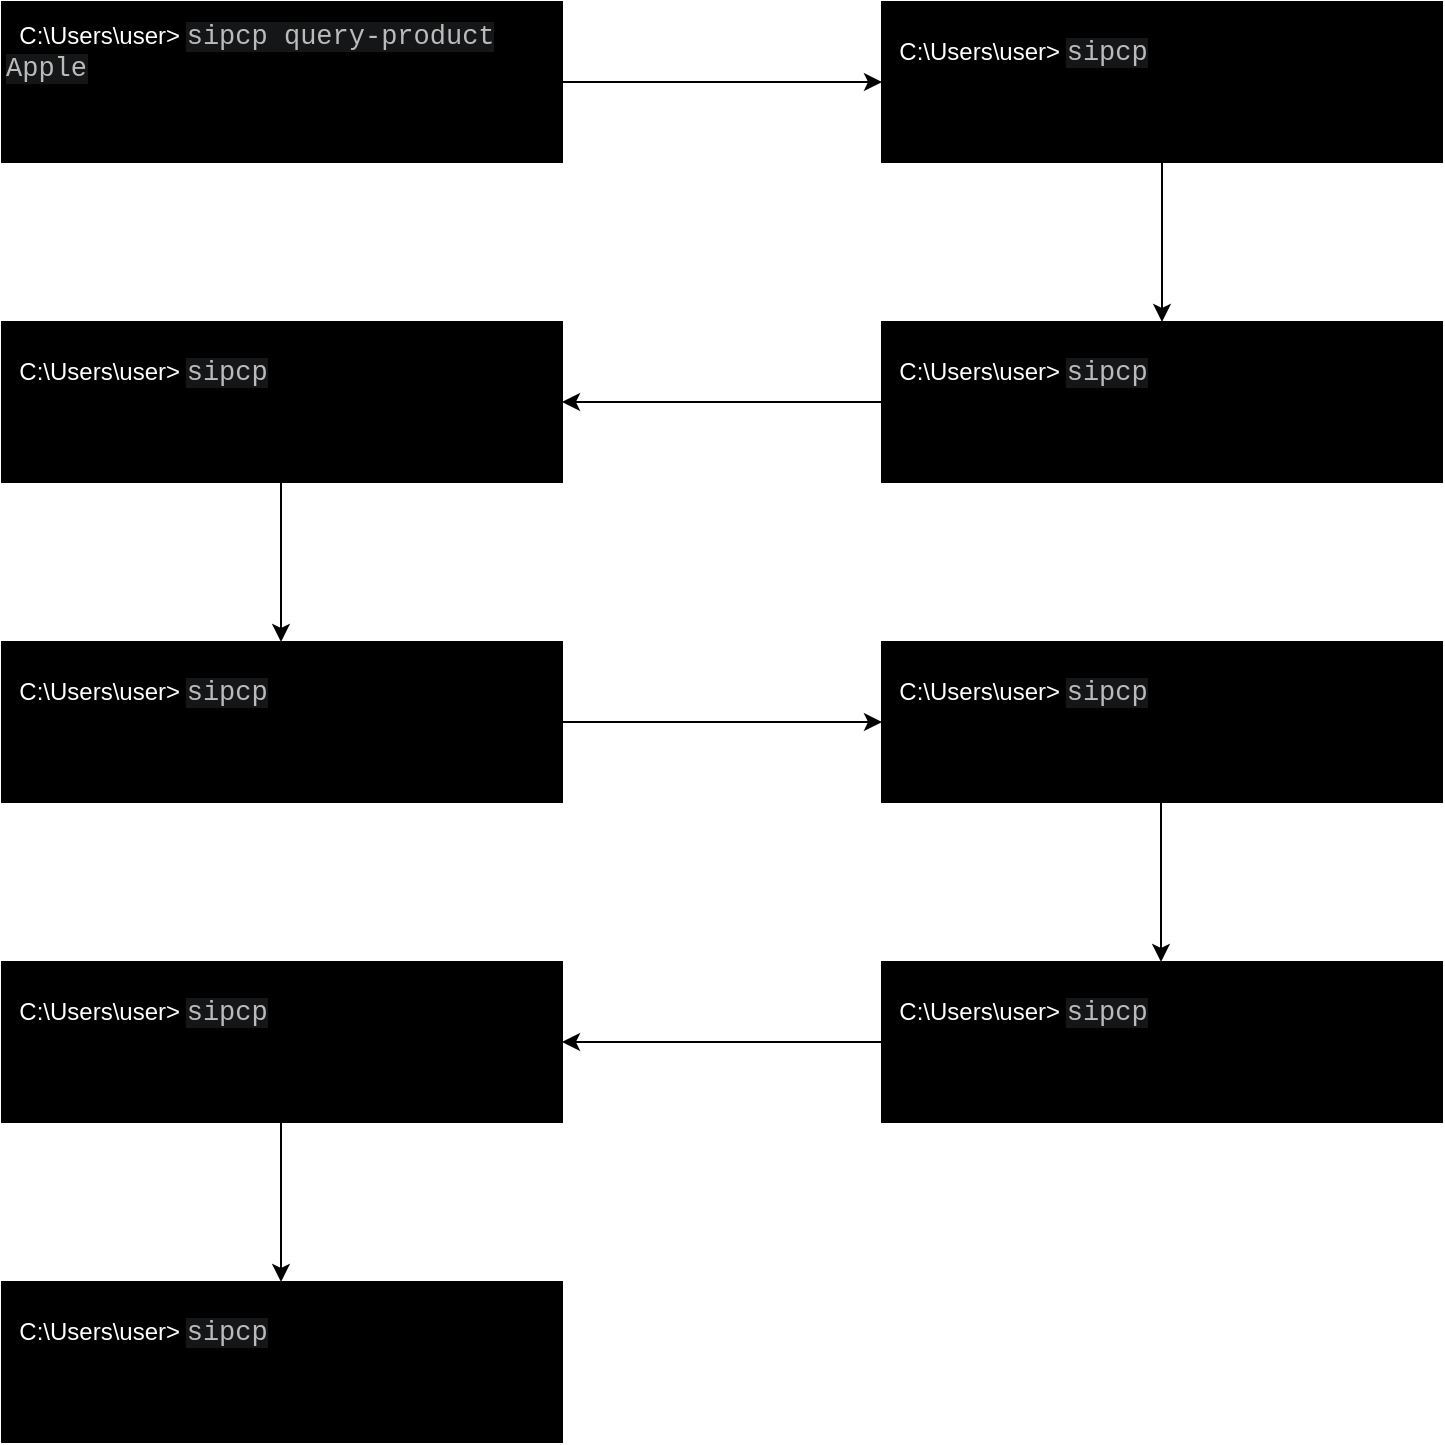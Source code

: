 <mxfile version="14.1.8" type="device"><diagram id="3WdLC3yyOcZU6s8zrqae" name="Page-1"><mxGraphModel dx="1024" dy="601" grid="1" gridSize="10" guides="1" tooltips="1" connect="1" arrows="1" fold="1" page="1" pageScale="1" pageWidth="827" pageHeight="1169" math="0" shadow="0"><root><mxCell id="0"/><mxCell id="1" parent="0"/><mxCell id="apRsZ_nj7lVkI67IfyTy-1" value="&amp;nbsp; C:\Users\user&amp;gt;&amp;nbsp;&lt;span style=&quot;color: rgb(187 , 187 , 187) ; font-family: &amp;#34;jetbrains mono&amp;#34; , &amp;#34;consolas&amp;#34; , &amp;#34;liberation mono&amp;#34; , &amp;#34;menlo&amp;#34; , &amp;#34;courier&amp;#34; , monospace ; font-size: 13.5px ; background-color: rgba(212 , 222 , 231 , 0.098)&quot;&gt;sipcp query-product Apple&lt;/span&gt;&lt;br&gt;&lt;br&gt;&lt;br&gt;" style="rounded=0;whiteSpace=wrap;html=1;fillColor=#000000;fontColor=#FFFFFF;align=left;" vertex="1" parent="1"><mxGeometry x="40" y="40" width="280" height="80" as="geometry"/></mxCell><mxCell id="apRsZ_nj7lVkI67IfyTy-3" value="&amp;nbsp; C:\Users\user&amp;gt; &lt;font color=&quot;#bbbbbb&quot; face=&quot;jetbrains mono, consolas, liberation mono, menlo, courier, monospace&quot;&gt;&lt;span style=&quot;font-size: 13.5px ; background-color: rgba(212 , 222 , 231 , 0.098)&quot;&gt;sipcp&lt;/span&gt;&lt;/font&gt;&lt;br&gt;&lt;br&gt;&lt;br&gt;" style="rounded=0;whiteSpace=wrap;html=1;fillColor=#000000;fontColor=#FFFFFF;align=left;" vertex="1" parent="1"><mxGeometry x="480" y="40" width="280" height="80" as="geometry"/></mxCell><mxCell id="apRsZ_nj7lVkI67IfyTy-4" value="" style="endArrow=classic;html=1;fontColor=#FFFFFF;exitX=1;exitY=0.5;exitDx=0;exitDy=0;entryX=0;entryY=0.5;entryDx=0;entryDy=0;" edge="1" parent="1" source="apRsZ_nj7lVkI67IfyTy-1" target="apRsZ_nj7lVkI67IfyTy-3"><mxGeometry width="50" height="50" relative="1" as="geometry"><mxPoint x="390" y="70" as="sourcePoint"/><mxPoint x="440" y="20" as="targetPoint"/></mxGeometry></mxCell><mxCell id="apRsZ_nj7lVkI67IfyTy-5" value="" style="endArrow=classic;html=1;fontColor=#FFFFFF;exitX=0.5;exitY=1;exitDx=0;exitDy=0;" edge="1" parent="1" source="apRsZ_nj7lVkI67IfyTy-3"><mxGeometry width="50" height="50" relative="1" as="geometry"><mxPoint x="330" y="90" as="sourcePoint"/><mxPoint x="620" y="200" as="targetPoint"/></mxGeometry></mxCell><mxCell id="apRsZ_nj7lVkI67IfyTy-6" value="&amp;nbsp; C:\Users\user&amp;gt;&amp;nbsp;&lt;span style=&quot;color: rgb(187 , 187 , 187) ; font-family: &amp;#34;jetbrains mono&amp;#34; , &amp;#34;consolas&amp;#34; , &amp;#34;liberation mono&amp;#34; , &amp;#34;menlo&amp;#34; , &amp;#34;courier&amp;#34; , monospace ; font-size: 13.5px ; background-color: rgba(212 , 222 , 231 , 0.098)&quot;&gt;sipcp&lt;/span&gt;&lt;br&gt;&lt;br&gt;&lt;br&gt;" style="rounded=0;whiteSpace=wrap;html=1;fillColor=#000000;fontColor=#FFFFFF;align=left;" vertex="1" parent="1"><mxGeometry x="480" y="200" width="280" height="80" as="geometry"/></mxCell><mxCell id="apRsZ_nj7lVkI67IfyTy-7" value="&amp;nbsp; C:\Users\user&amp;gt;&amp;nbsp;&lt;span style=&quot;color: rgb(187 , 187 , 187) ; font-family: &amp;#34;jetbrains mono&amp;#34; , &amp;#34;consolas&amp;#34; , &amp;#34;liberation mono&amp;#34; , &amp;#34;menlo&amp;#34; , &amp;#34;courier&amp;#34; , monospace ; font-size: 13.5px ; background-color: rgba(212 , 222 , 231 , 0.098)&quot;&gt;sipcp&lt;/span&gt;&lt;br&gt;&lt;br&gt;&lt;br&gt;" style="rounded=0;whiteSpace=wrap;html=1;fillColor=#000000;fontColor=#FFFFFF;align=left;" vertex="1" parent="1"><mxGeometry x="40" y="200" width="280" height="80" as="geometry"/></mxCell><mxCell id="apRsZ_nj7lVkI67IfyTy-8" value="" style="endArrow=classic;html=1;fontColor=#FFFFFF;exitX=0;exitY=0.5;exitDx=0;exitDy=0;entryX=1;entryY=0.5;entryDx=0;entryDy=0;" edge="1" parent="1" source="apRsZ_nj7lVkI67IfyTy-6" target="apRsZ_nj7lVkI67IfyTy-7"><mxGeometry width="50" height="50" relative="1" as="geometry"><mxPoint x="330" y="90" as="sourcePoint"/><mxPoint x="490" y="90" as="targetPoint"/></mxGeometry></mxCell><mxCell id="apRsZ_nj7lVkI67IfyTy-9" value="" style="endArrow=classic;html=1;fontColor=#FFFFFF;exitX=0.5;exitY=1;exitDx=0;exitDy=0;" edge="1" parent="1"><mxGeometry width="50" height="50" relative="1" as="geometry"><mxPoint x="179.5" y="280" as="sourcePoint"/><mxPoint x="179.5" y="360" as="targetPoint"/></mxGeometry></mxCell><mxCell id="apRsZ_nj7lVkI67IfyTy-10" value="&amp;nbsp; C:\Users\user&amp;gt;&amp;nbsp;&lt;span style=&quot;color: rgb(187 , 187 , 187) ; font-family: &amp;#34;jetbrains mono&amp;#34; , &amp;#34;consolas&amp;#34; , &amp;#34;liberation mono&amp;#34; , &amp;#34;menlo&amp;#34; , &amp;#34;courier&amp;#34; , monospace ; font-size: 13.5px ; background-color: rgba(212 , 222 , 231 , 0.098)&quot;&gt;sipcp&lt;/span&gt;&lt;br&gt;&lt;br&gt;&lt;br&gt;" style="rounded=0;whiteSpace=wrap;html=1;fillColor=#000000;fontColor=#FFFFFF;align=left;" vertex="1" parent="1"><mxGeometry x="40" y="360" width="280" height="80" as="geometry"/></mxCell><mxCell id="apRsZ_nj7lVkI67IfyTy-11" value="&amp;nbsp; C:\Users\user&amp;gt;&amp;nbsp;&lt;span style=&quot;color: rgb(187 , 187 , 187) ; font-family: &amp;#34;jetbrains mono&amp;#34; , &amp;#34;consolas&amp;#34; , &amp;#34;liberation mono&amp;#34; , &amp;#34;menlo&amp;#34; , &amp;#34;courier&amp;#34; , monospace ; font-size: 13.5px ; background-color: rgba(212 , 222 , 231 , 0.098)&quot;&gt;sipcp&lt;/span&gt;&lt;br&gt;&lt;br&gt;&lt;br&gt;" style="rounded=0;whiteSpace=wrap;html=1;fillColor=#000000;fontColor=#FFFFFF;align=left;" vertex="1" parent="1"><mxGeometry x="480" y="360" width="280" height="80" as="geometry"/></mxCell><mxCell id="apRsZ_nj7lVkI67IfyTy-12" value="" style="endArrow=classic;html=1;fontColor=#FFFFFF;exitX=1;exitY=0.5;exitDx=0;exitDy=0;entryX=0;entryY=0.5;entryDx=0;entryDy=0;" edge="1" parent="1" source="apRsZ_nj7lVkI67IfyTy-10" target="apRsZ_nj7lVkI67IfyTy-11"><mxGeometry width="50" height="50" relative="1" as="geometry"><mxPoint x="390" y="390" as="sourcePoint"/><mxPoint x="440" y="340" as="targetPoint"/></mxGeometry></mxCell><mxCell id="apRsZ_nj7lVkI67IfyTy-13" value="&amp;nbsp; C:\Users\user&amp;gt;&amp;nbsp;&lt;span style=&quot;color: rgb(187 , 187 , 187) ; font-family: &amp;#34;jetbrains mono&amp;#34; , &amp;#34;consolas&amp;#34; , &amp;#34;liberation mono&amp;#34; , &amp;#34;menlo&amp;#34; , &amp;#34;courier&amp;#34; , monospace ; font-size: 13.5px ; background-color: rgba(212 , 222 , 231 , 0.098)&quot;&gt;sipcp&lt;/span&gt;&lt;br&gt;&lt;br&gt;&lt;br&gt;" style="rounded=0;whiteSpace=wrap;html=1;fillColor=#000000;fontColor=#FFFFFF;align=left;" vertex="1" parent="1"><mxGeometry x="480" y="520" width="280" height="80" as="geometry"/></mxCell><mxCell id="apRsZ_nj7lVkI67IfyTy-14" value="&amp;nbsp; C:\Users\user&amp;gt;&amp;nbsp;&lt;span style=&quot;color: rgb(187 , 187 , 187) ; font-family: &amp;#34;jetbrains mono&amp;#34; , &amp;#34;consolas&amp;#34; , &amp;#34;liberation mono&amp;#34; , &amp;#34;menlo&amp;#34; , &amp;#34;courier&amp;#34; , monospace ; font-size: 13.5px ; background-color: rgba(212 , 222 , 231 , 0.098)&quot;&gt;sipcp&lt;/span&gt;&lt;br&gt;&lt;br&gt;&lt;br&gt;" style="rounded=0;whiteSpace=wrap;html=1;fillColor=#000000;fontColor=#FFFFFF;align=left;" vertex="1" parent="1"><mxGeometry x="40" y="520" width="280" height="80" as="geometry"/></mxCell><mxCell id="apRsZ_nj7lVkI67IfyTy-15" value="" style="endArrow=classic;html=1;fontColor=#FFFFFF;exitX=0;exitY=0.5;exitDx=0;exitDy=0;entryX=1;entryY=0.5;entryDx=0;entryDy=0;" edge="1" parent="1" source="apRsZ_nj7lVkI67IfyTy-13" target="apRsZ_nj7lVkI67IfyTy-14"><mxGeometry width="50" height="50" relative="1" as="geometry"><mxPoint x="330" y="410" as="sourcePoint"/><mxPoint x="490" y="410" as="targetPoint"/></mxGeometry></mxCell><mxCell id="apRsZ_nj7lVkI67IfyTy-16" value="" style="endArrow=classic;html=1;fontColor=#FFFFFF;exitX=0.5;exitY=1;exitDx=0;exitDy=0;" edge="1" parent="1"><mxGeometry width="50" height="50" relative="1" as="geometry"><mxPoint x="179.5" y="600" as="sourcePoint"/><mxPoint x="179.5" y="680" as="targetPoint"/></mxGeometry></mxCell><mxCell id="apRsZ_nj7lVkI67IfyTy-17" value="&amp;nbsp; C:\Users\user&amp;gt;&amp;nbsp;&lt;span style=&quot;color: rgb(187 , 187 , 187) ; font-family: &amp;#34;jetbrains mono&amp;#34; , &amp;#34;consolas&amp;#34; , &amp;#34;liberation mono&amp;#34; , &amp;#34;menlo&amp;#34; , &amp;#34;courier&amp;#34; , monospace ; font-size: 13.5px ; background-color: rgba(212 , 222 , 231 , 0.098)&quot;&gt;sipcp&lt;/span&gt;&lt;br&gt;&lt;br&gt;&lt;br&gt;" style="rounded=0;whiteSpace=wrap;html=1;fillColor=#000000;fontColor=#FFFFFF;align=left;" vertex="1" parent="1"><mxGeometry x="40" y="680" width="280" height="80" as="geometry"/></mxCell><mxCell id="apRsZ_nj7lVkI67IfyTy-18" value="" style="endArrow=classic;html=1;fontColor=#FFFFFF;exitX=0.5;exitY=1;exitDx=0;exitDy=0;" edge="1" parent="1"><mxGeometry width="50" height="50" relative="1" as="geometry"><mxPoint x="619.5" y="440" as="sourcePoint"/><mxPoint x="619.5" y="520" as="targetPoint"/></mxGeometry></mxCell></root></mxGraphModel></diagram></mxfile>